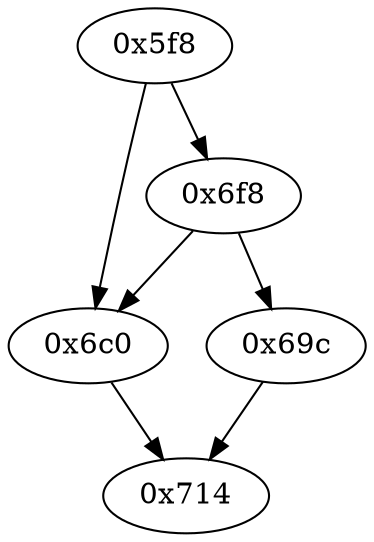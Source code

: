 strict digraph "" {
	graph ["edge"="{}",
		file="/Users/mark/Documents/deobfus-2019-ccs/ALL-CFG/small-programs/1b-1-1-2-2-gt127_gt63_dep-0-0-0/1528_recovered.dot",
		"graph"="{u'file': u'/Users/mark/Documents/deobfus-2019-ccs/ALL-CFG/small-programs/1b-1-1-2-2-gt127_gt63_dep-0-0-0/1528_recovered.dot'}",
		"node"="{u'opcode': u''}"
	];
	"0x714"	 [opcode="[u'mov', u'sub', u'pop']"];
	"0x6c0"	 [opcode="[u'mov']"];
	"0x6c0" -> "0x714";
	"0x6f8"	 [opcode="[u'ldr', u'ldr', u'smull', u'ldr', u'add', u'b']"];
	"0x6f8" -> "0x6c0";
	"0x69c"	 [opcode="[u'mov', u'b']"];
	"0x6f8" -> "0x69c";
	"0x5f8"	 [opcode="[u'push', u'add', u'sub', u'ldr', u'ldrb', u'str', u'ldr', u'ldr', u'add', u'ldr', u'add', u'b']"];
	"0x5f8" -> "0x6c0";
	"0x5f8" -> "0x6f8";
	"0x69c" -> "0x714";
}
